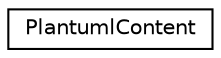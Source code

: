 digraph "类继承关系图"
{
 // INTERACTIVE_SVG=YES
 // LATEX_PDF_SIZE
  edge [fontname="Helvetica",fontsize="10",labelfontname="Helvetica",labelfontsize="10"];
  node [fontname="Helvetica",fontsize="10",shape=record];
  rankdir="LR";
  Node0 [label="PlantumlContent",height=0.2,width=0.4,color="black", fillcolor="white", style="filled",URL="$d2/d23/struct_plantuml_content.html",tooltip=" "];
}
